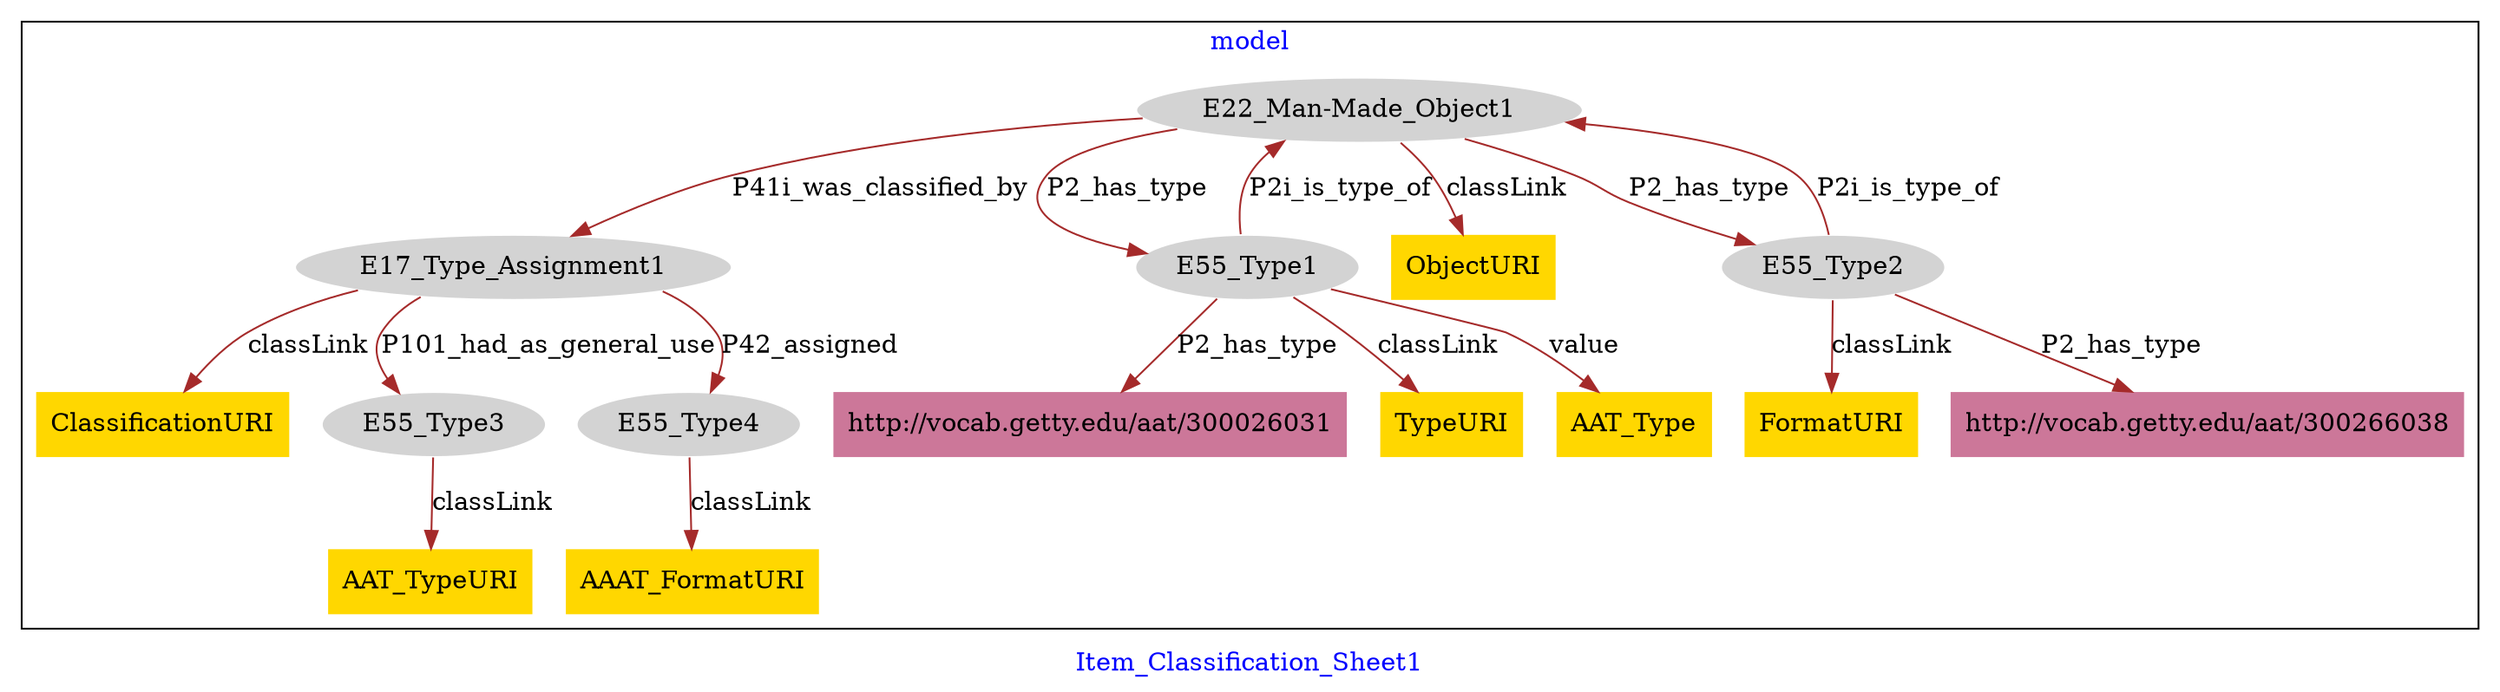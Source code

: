 digraph n0 {
fontcolor="blue"
remincross="true"
label="Item_Classification_Sheet1"
subgraph cluster {
label="model"
n2[style="filled",color="white",fillcolor="lightgray",label="E17_Type_Assignment1"];
n3[style="filled",color="white",fillcolor="lightgray",label="E55_Type3"];
n4[style="filled",color="white",fillcolor="lightgray",label="E55_Type4"];
n5[style="filled",color="white",fillcolor="lightgray",label="E22_Man-Made_Object1"];
n6[style="filled",color="white",fillcolor="lightgray",label="E55_Type1"];
n7[style="filled",color="white",fillcolor="lightgray",label="E55_Type2"];
n8[shape="plaintext",style="filled",fillcolor="gold",label="ObjectURI"];
n9[shape="plaintext",style="filled",fillcolor="gold",label="AAAT_FormatURI"];
n10[shape="plaintext",style="filled",fillcolor="gold",label="AAT_TypeURI"];
n11[shape="plaintext",style="filled",fillcolor="gold",label="FormatURI"];
n12[shape="plaintext",style="filled",fillcolor="gold",label="TypeURI"];
n13[shape="plaintext",style="filled",fillcolor="gold",label="AAT_Type"];
n14[shape="plaintext",style="filled",fillcolor="gold",label="ClassificationURI"];
n15[shape="plaintext",style="filled",fillcolor="#CC7799",label="http://vocab.getty.edu/aat/300026031"];
n16[shape="plaintext",style="filled",fillcolor="#CC7799",label="http://vocab.getty.edu/aat/300266038"];
}
n2 -> n3[color="brown",fontcolor="black",label="P101_had_as_general_use"]
n2 -> n4[color="brown",fontcolor="black",label="P42_assigned"]
n5 -> n2[color="brown",fontcolor="black",label="P41i_was_classified_by"]
n5 -> n6[color="brown",fontcolor="black",label="P2_has_type"]
n7 -> n5[color="brown",fontcolor="black",label="P2i_is_type_of"]
n5 -> n8[color="brown",fontcolor="black",label="classLink"]
n4 -> n9[color="brown",fontcolor="black",label="classLink"]
n3 -> n10[color="brown",fontcolor="black",label="classLink"]
n7 -> n11[color="brown",fontcolor="black",label="classLink"]
n6 -> n12[color="brown",fontcolor="black",label="classLink"]
n6 -> n13[color="brown",fontcolor="black",label="value"]
n2 -> n14[color="brown",fontcolor="black",label="classLink"]
n5 -> n7[color="brown",fontcolor="black",label="P2_has_type"]
n6 -> n15[color="brown",fontcolor="black",label="P2_has_type"]
n7 -> n16[color="brown",fontcolor="black",label="P2_has_type"]
n6 -> n5[color="brown",fontcolor="black",label="P2i_is_type_of"]
}
